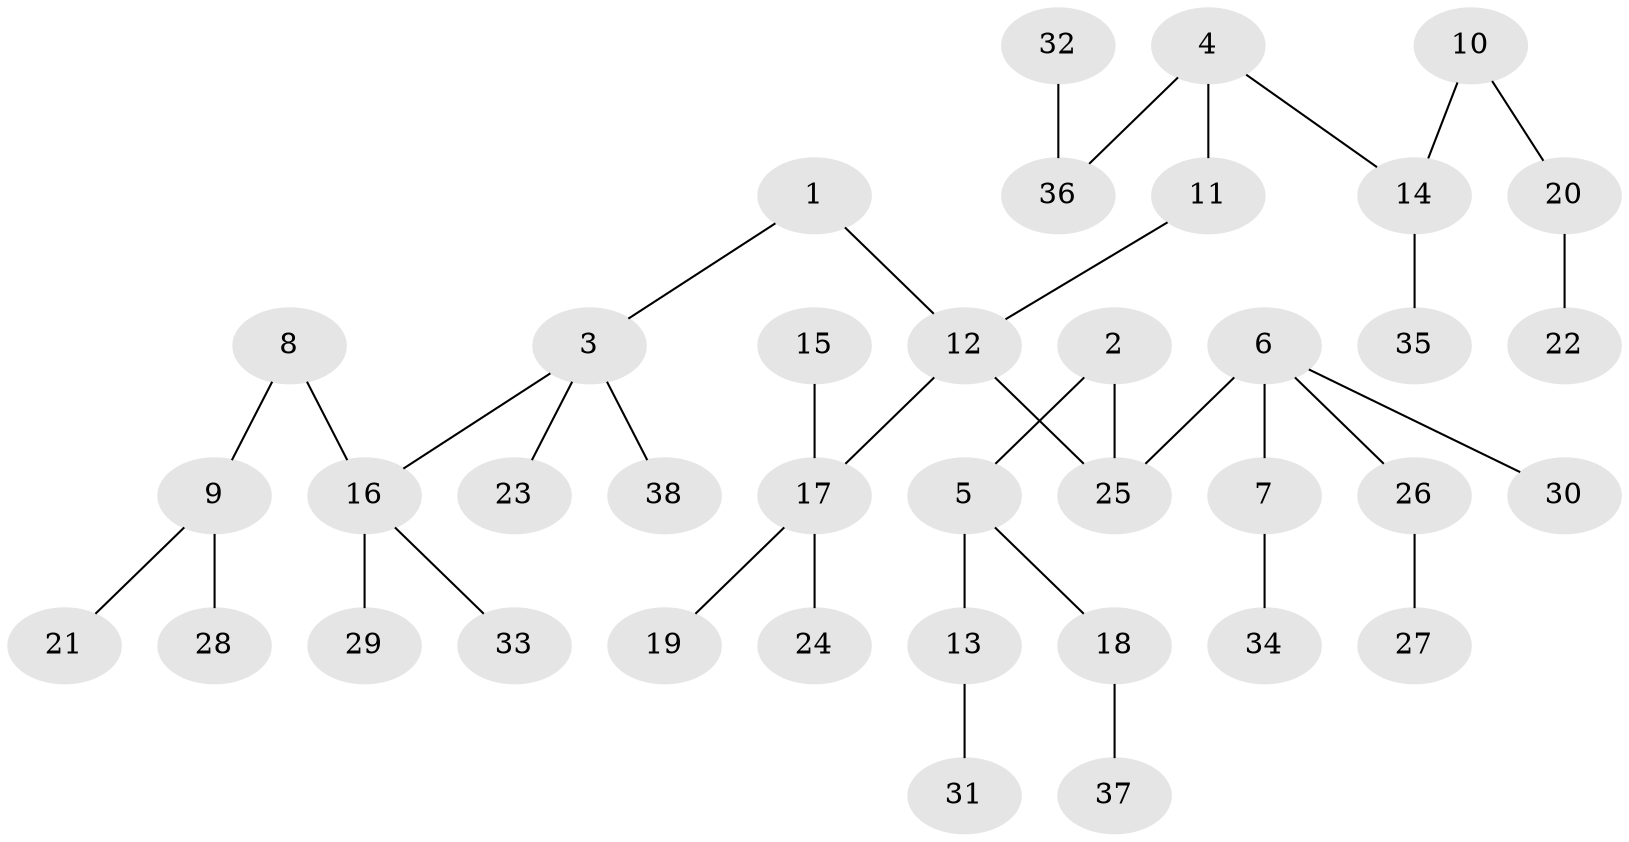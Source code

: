 // original degree distribution, {5: 0.039473684210526314, 3: 0.15789473684210525, 6: 0.013157894736842105, 1: 0.4342105263157895, 2: 0.3157894736842105, 4: 0.039473684210526314}
// Generated by graph-tools (version 1.1) at 2025/02/03/09/25 03:02:20]
// undirected, 38 vertices, 37 edges
graph export_dot {
graph [start="1"]
  node [color=gray90,style=filled];
  1;
  2;
  3;
  4;
  5;
  6;
  7;
  8;
  9;
  10;
  11;
  12;
  13;
  14;
  15;
  16;
  17;
  18;
  19;
  20;
  21;
  22;
  23;
  24;
  25;
  26;
  27;
  28;
  29;
  30;
  31;
  32;
  33;
  34;
  35;
  36;
  37;
  38;
  1 -- 3 [weight=1.0];
  1 -- 12 [weight=1.0];
  2 -- 5 [weight=1.0];
  2 -- 25 [weight=1.0];
  3 -- 16 [weight=1.0];
  3 -- 23 [weight=1.0];
  3 -- 38 [weight=1.0];
  4 -- 11 [weight=1.0];
  4 -- 14 [weight=1.0];
  4 -- 36 [weight=1.0];
  5 -- 13 [weight=1.0];
  5 -- 18 [weight=1.0];
  6 -- 7 [weight=1.0];
  6 -- 25 [weight=1.0];
  6 -- 26 [weight=1.0];
  6 -- 30 [weight=1.0];
  7 -- 34 [weight=1.0];
  8 -- 9 [weight=1.0];
  8 -- 16 [weight=1.0];
  9 -- 21 [weight=1.0];
  9 -- 28 [weight=1.0];
  10 -- 14 [weight=1.0];
  10 -- 20 [weight=1.0];
  11 -- 12 [weight=1.0];
  12 -- 17 [weight=1.0];
  12 -- 25 [weight=1.0];
  13 -- 31 [weight=1.0];
  14 -- 35 [weight=1.0];
  15 -- 17 [weight=1.0];
  16 -- 29 [weight=1.0];
  16 -- 33 [weight=1.0];
  17 -- 19 [weight=1.0];
  17 -- 24 [weight=1.0];
  18 -- 37 [weight=1.0];
  20 -- 22 [weight=1.0];
  26 -- 27 [weight=1.0];
  32 -- 36 [weight=1.0];
}
